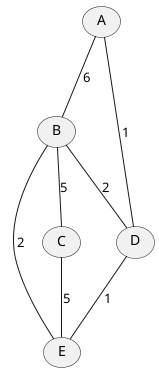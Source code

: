 @startuml
	(A)
	(B)
	(C)
	(D)
	(E)
	A -- D : 1
	D -- E : 1
	B -- D : 2
	B -- E : 2
	B -- C : 5
	C -- E : 5
	A -- B : 6
@enduml